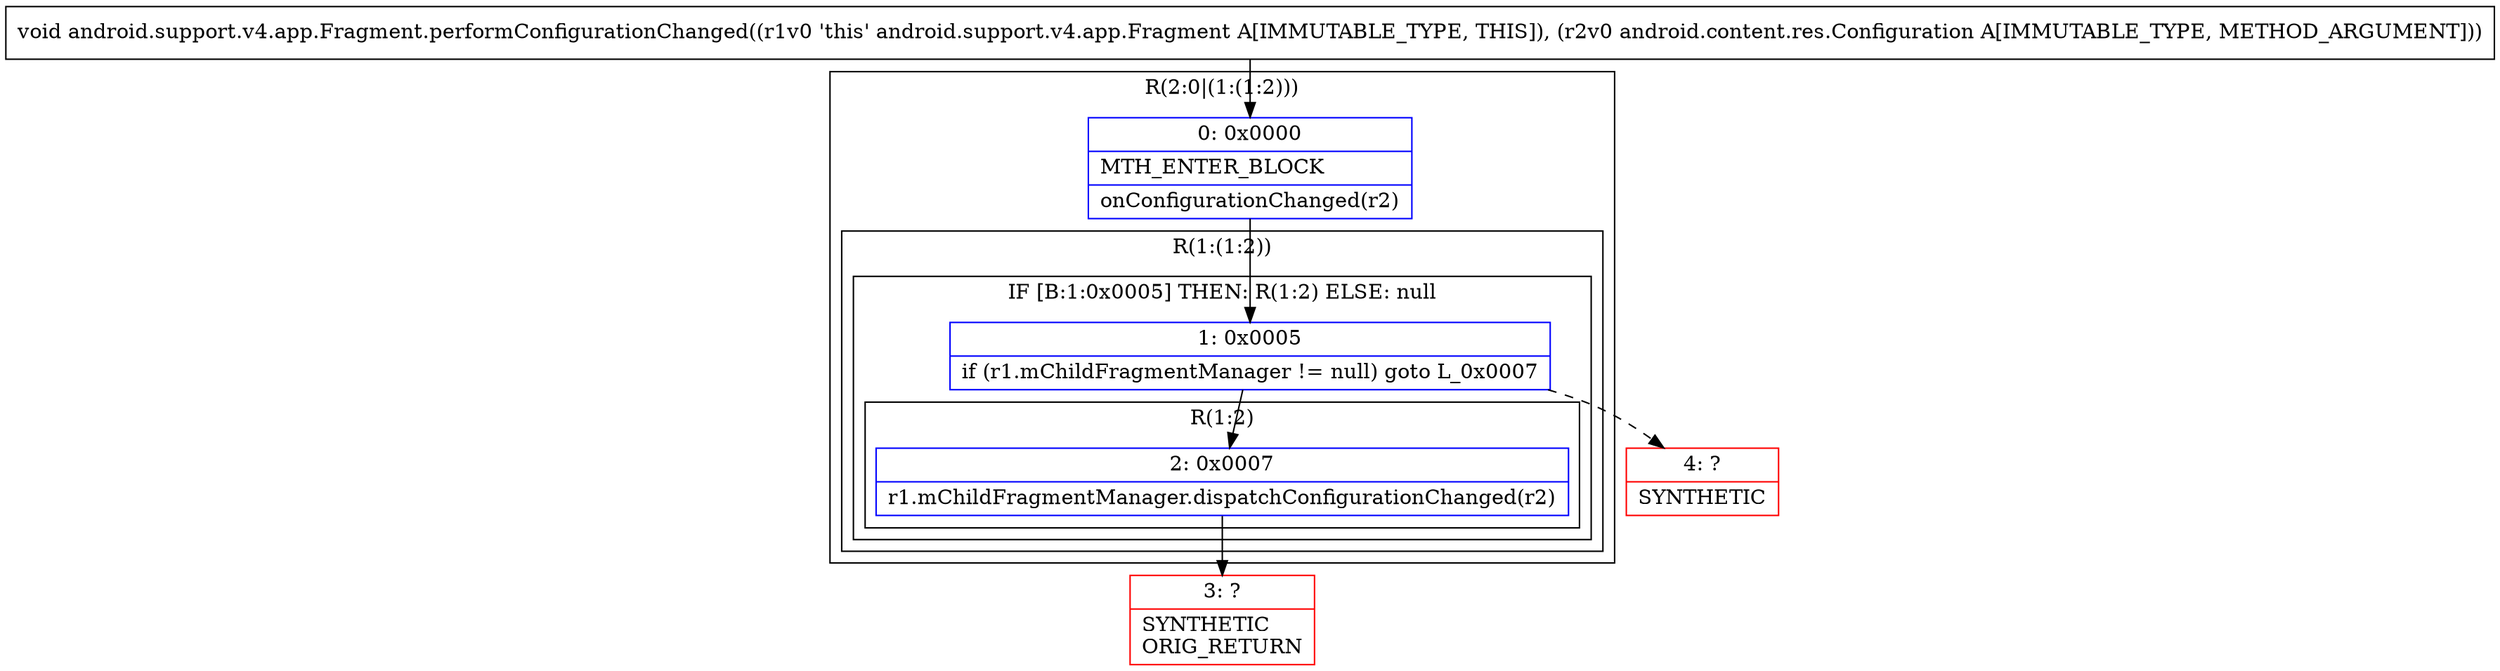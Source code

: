 digraph "CFG forandroid.support.v4.app.Fragment.performConfigurationChanged(Landroid\/content\/res\/Configuration;)V" {
subgraph cluster_Region_831722080 {
label = "R(2:0|(1:(1:2)))";
node [shape=record,color=blue];
Node_0 [shape=record,label="{0\:\ 0x0000|MTH_ENTER_BLOCK\l|onConfigurationChanged(r2)\l}"];
subgraph cluster_Region_1934556863 {
label = "R(1:(1:2))";
node [shape=record,color=blue];
subgraph cluster_IfRegion_1433749076 {
label = "IF [B:1:0x0005] THEN: R(1:2) ELSE: null";
node [shape=record,color=blue];
Node_1 [shape=record,label="{1\:\ 0x0005|if (r1.mChildFragmentManager != null) goto L_0x0007\l}"];
subgraph cluster_Region_1315121476 {
label = "R(1:2)";
node [shape=record,color=blue];
Node_2 [shape=record,label="{2\:\ 0x0007|r1.mChildFragmentManager.dispatchConfigurationChanged(r2)\l}"];
}
}
}
}
Node_3 [shape=record,color=red,label="{3\:\ ?|SYNTHETIC\lORIG_RETURN\l}"];
Node_4 [shape=record,color=red,label="{4\:\ ?|SYNTHETIC\l}"];
MethodNode[shape=record,label="{void android.support.v4.app.Fragment.performConfigurationChanged((r1v0 'this' android.support.v4.app.Fragment A[IMMUTABLE_TYPE, THIS]), (r2v0 android.content.res.Configuration A[IMMUTABLE_TYPE, METHOD_ARGUMENT])) }"];
MethodNode -> Node_0;
Node_0 -> Node_1;
Node_1 -> Node_2;
Node_1 -> Node_4[style=dashed];
Node_2 -> Node_3;
}

